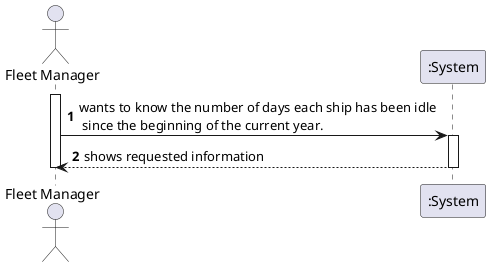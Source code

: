 @startuml
'https://plantuml.com/sequence-diagram

autonumber


actor "Fleet Manager" as TM
participant ":System" as S
activate TM

TM -> S:  wants to know the number of days each ship has been idle\n since the beginning of the current year.

activate S

S --> TM: shows requested information
deactivate S
deactivate TM
@enduml